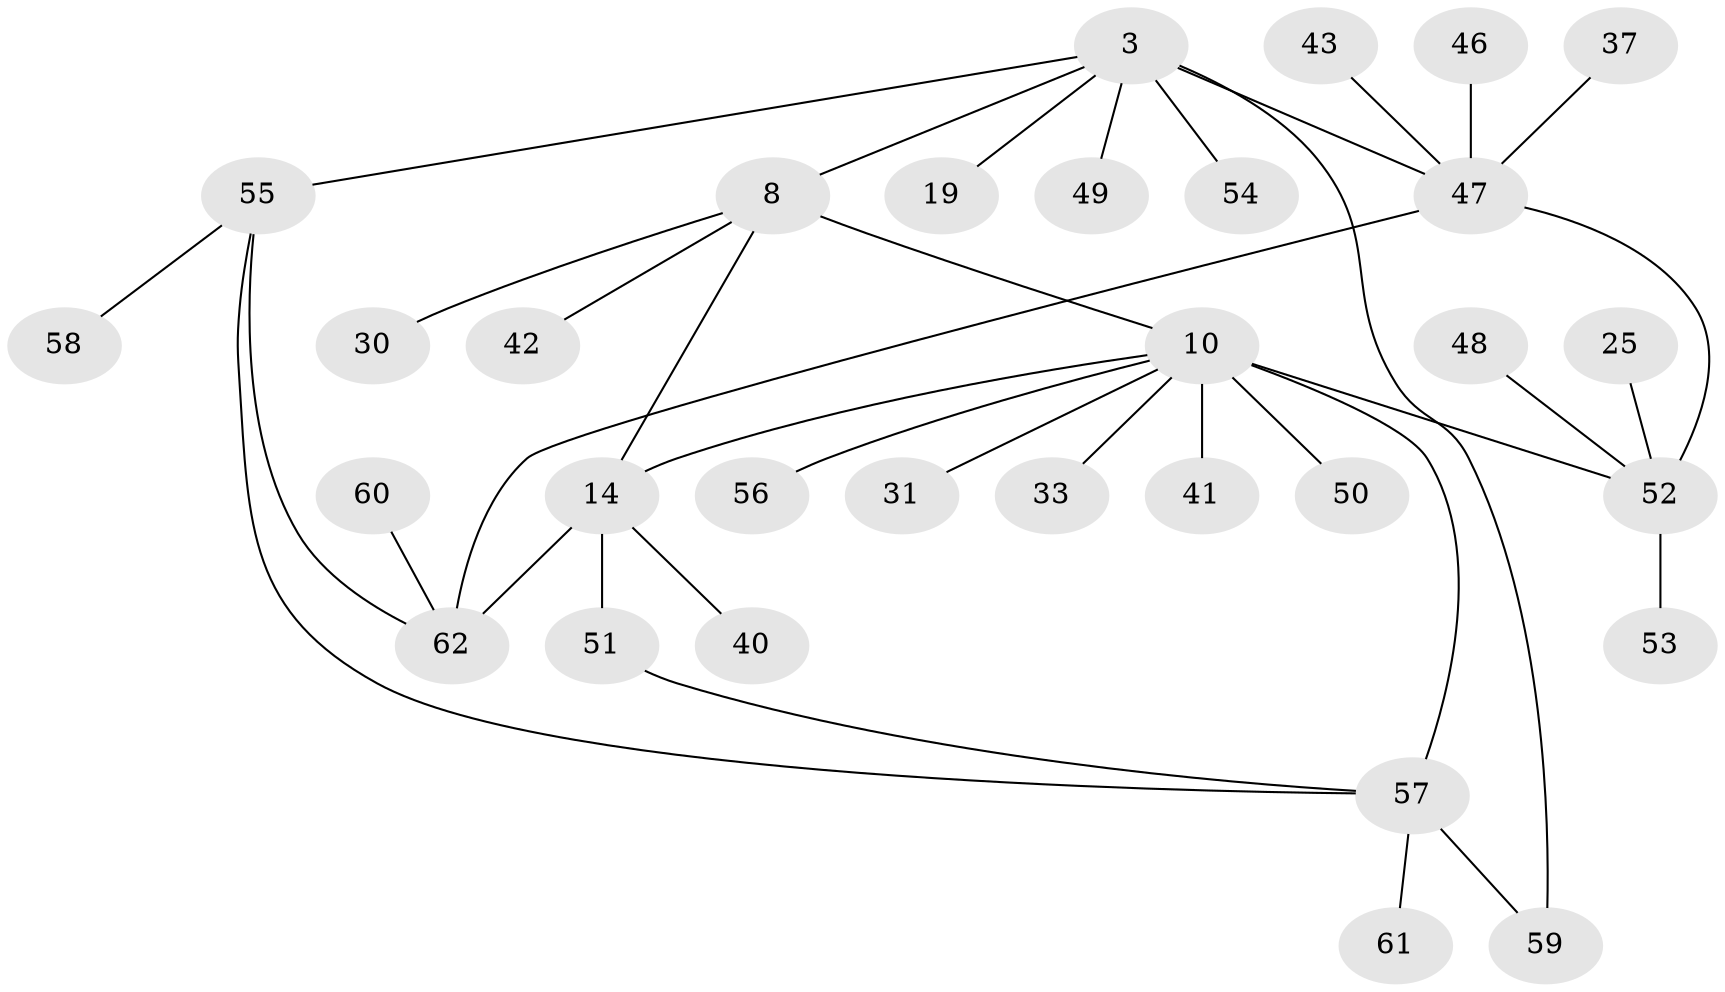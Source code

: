 // original degree distribution, {5: 0.11290322580645161, 10: 0.03225806451612903, 9: 0.016129032258064516, 4: 0.04838709677419355, 6: 0.016129032258064516, 2: 0.25806451612903225, 7: 0.016129032258064516, 1: 0.46774193548387094, 3: 0.03225806451612903}
// Generated by graph-tools (version 1.1) at 2025/59/03/04/25 21:59:01]
// undirected, 31 vertices, 37 edges
graph export_dot {
graph [start="1"]
  node [color=gray90,style=filled];
  3;
  8;
  10 [super="+9"];
  14;
  19;
  25;
  30;
  31;
  33;
  37;
  40 [super="+17"];
  41;
  42;
  43;
  46;
  47 [super="+4+45"];
  48 [super="+23"];
  49 [super="+44"];
  50 [super="+34"];
  51 [super="+36+27"];
  52 [super="+32+6"];
  53;
  54;
  55 [super="+21+22"];
  56;
  57 [super="+12"];
  58 [super="+18"];
  59 [super="+35+39"];
  60;
  61;
  62 [super="+38"];
  3 -- 8;
  3 -- 19;
  3 -- 47 [weight=3];
  3 -- 54;
  3 -- 59;
  3 -- 49;
  3 -- 55 [weight=2];
  8 -- 14;
  8 -- 30;
  8 -- 42;
  8 -- 10 [weight=2];
  10 -- 14;
  10 -- 31;
  10 -- 33;
  10 -- 41;
  10 -- 52 [weight=3];
  10 -- 56;
  10 -- 50;
  10 -- 57 [weight=2];
  14 -- 40;
  14 -- 51 [weight=2];
  14 -- 62 [weight=2];
  25 -- 52;
  37 -- 47;
  43 -- 47;
  46 -- 47;
  47 -- 52 [weight=2];
  47 -- 62;
  48 -- 52;
  51 -- 57;
  52 -- 53;
  55 -- 57;
  55 -- 58;
  55 -- 62;
  57 -- 59;
  57 -- 61;
  60 -- 62;
}
